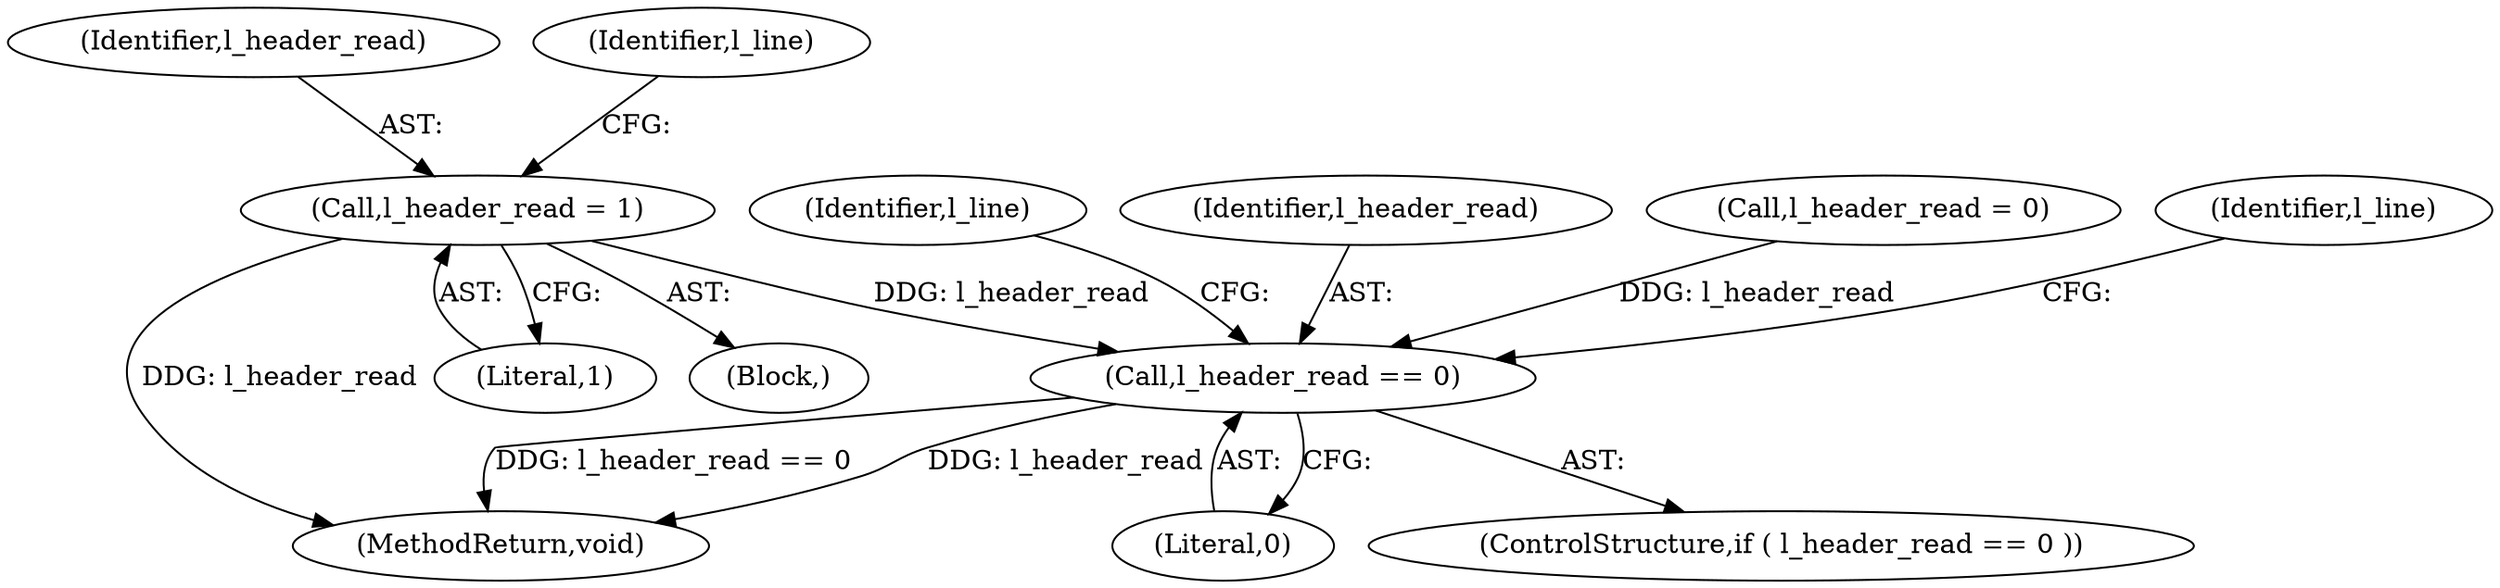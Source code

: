 digraph "0_libxsmm_151481489192e6d1997f8bde52c5c425ea41741d@API" {
"1000335" [label="(Call,l_header_read = 1)"];
"1000187" [label="(Call,l_header_read == 0)"];
"1000189" [label="(Literal,0)"];
"1000187" [label="(Call,l_header_read == 0)"];
"1000352" [label="(Identifier,l_line)"];
"1000336" [label="(Identifier,l_header_read)"];
"1000445" [label="(MethodReturn,void)"];
"1000188" [label="(Identifier,l_header_read)"];
"1000133" [label="(Call,l_header_read = 0)"];
"1000200" [label="(Block,)"];
"1000337" [label="(Literal,1)"];
"1000186" [label="(ControlStructure,if ( l_header_read == 0 ))"];
"1000194" [label="(Identifier,l_line)"];
"1000335" [label="(Call,l_header_read = 1)"];
"1000161" [label="(Identifier,l_line)"];
"1000335" -> "1000200"  [label="AST: "];
"1000335" -> "1000337"  [label="CFG: "];
"1000336" -> "1000335"  [label="AST: "];
"1000337" -> "1000335"  [label="AST: "];
"1000161" -> "1000335"  [label="CFG: "];
"1000335" -> "1000445"  [label="DDG: l_header_read"];
"1000335" -> "1000187"  [label="DDG: l_header_read"];
"1000187" -> "1000186"  [label="AST: "];
"1000187" -> "1000189"  [label="CFG: "];
"1000188" -> "1000187"  [label="AST: "];
"1000189" -> "1000187"  [label="AST: "];
"1000194" -> "1000187"  [label="CFG: "];
"1000352" -> "1000187"  [label="CFG: "];
"1000187" -> "1000445"  [label="DDG: l_header_read"];
"1000187" -> "1000445"  [label="DDG: l_header_read == 0"];
"1000133" -> "1000187"  [label="DDG: l_header_read"];
}
